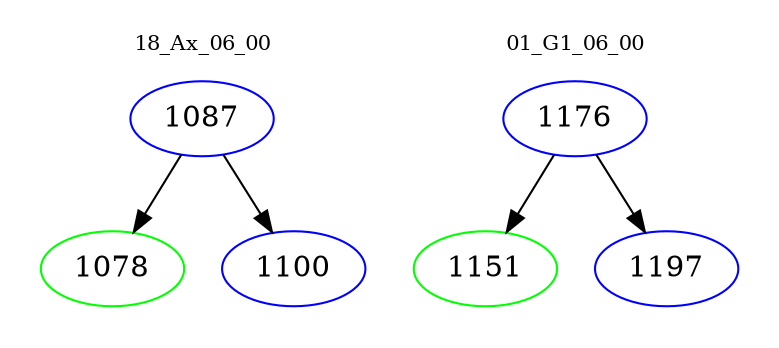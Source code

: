 digraph{
subgraph cluster_0 {
color = white
label = "18_Ax_06_00";
fontsize=10;
T0_1087 [label="1087", color="blue"]
T0_1087 -> T0_1078 [color="black"]
T0_1078 [label="1078", color="green"]
T0_1087 -> T0_1100 [color="black"]
T0_1100 [label="1100", color="blue"]
}
subgraph cluster_1 {
color = white
label = "01_G1_06_00";
fontsize=10;
T1_1176 [label="1176", color="blue"]
T1_1176 -> T1_1151 [color="black"]
T1_1151 [label="1151", color="green"]
T1_1176 -> T1_1197 [color="black"]
T1_1197 [label="1197", color="blue"]
}
}
